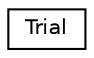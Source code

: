 digraph "Graphical Class Hierarchy"
{
 // LATEX_PDF_SIZE
  edge [fontname="Helvetica",fontsize="10",labelfontname="Helvetica",labelfontsize="10"];
  node [fontname="Helvetica",fontsize="10",shape=record];
  rankdir="LR";
  Node0 [label="Trial",height=0.2,width=0.4,color="black", fillcolor="white", style="filled",URL="$class_trial.html",tooltip=" "];
}
